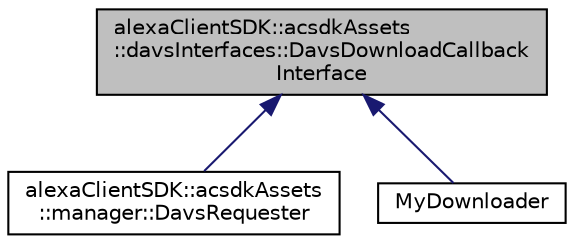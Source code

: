 digraph "alexaClientSDK::acsdkAssets::davsInterfaces::DavsDownloadCallbackInterface"
{
  edge [fontname="Helvetica",fontsize="10",labelfontname="Helvetica",labelfontsize="10"];
  node [fontname="Helvetica",fontsize="10",shape=record];
  Node0 [label="alexaClientSDK::acsdkAssets\l::davsInterfaces::DavsDownloadCallback\lInterface",height=0.2,width=0.4,color="black", fillcolor="grey75", style="filled", fontcolor="black"];
  Node0 -> Node1 [dir="back",color="midnightblue",fontsize="10",style="solid",fontname="Helvetica"];
  Node1 [label="alexaClientSDK::acsdkAssets\l::manager::DavsRequester",height=0.2,width=0.4,color="black", fillcolor="white", style="filled",URL="$classalexa_client_s_d_k_1_1acsdk_assets_1_1manager_1_1_davs_requester.html"];
  Node0 -> Node2 [dir="back",color="midnightblue",fontsize="10",style="solid",fontname="Helvetica"];
  Node2 [label="MyDownloader",height=0.2,width=0.4,color="black", fillcolor="white", style="filled",URL="$class_my_downloader.html"];
}
